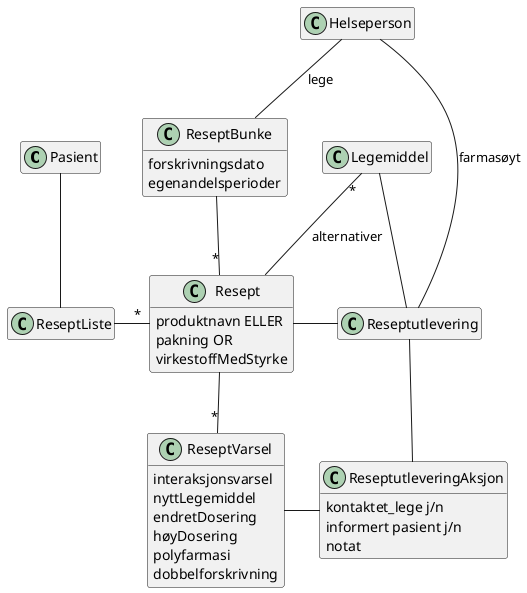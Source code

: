 @startuml

class Pasient

class ReseptListe

class Resept {
    produktnavn ELLER
    pakning OR
    virkestoffMedStyrke
}

class ReseptBunke {
    forskrivningsdato
    egenandelsperioder
}

class ReseptVarsel {
    interaksjonsvarsel
    nyttLegemiddel
    endretDosering
    høyDosering
    polyfarmasi
    dobbelforskrivning
}

class Legemiddel

class Helseperson

class Reseptutlevering

class ReseptutleveringAksjon {
    kontaktet_lege j/n
    informert pasient j/n
    notat
}

Pasient -down- ReseptListe
ReseptListe -right- "*" Resept
ReseptBunke -up- Helseperson: lege
Resept "*" -up- ReseptBunke
Resept -down- "*" ReseptVarsel
Resept -right- Reseptutlevering
Reseptutlevering -down- ReseptutleveringAksjon
ReseptVarsel -right- ReseptutleveringAksjon

Resept -up- "*" Legemiddel: alternativer
Reseptutlevering -up- Legemiddel
Reseptutlevering -up- Helseperson: farmasøyt

hide empty members
hide methods
@enduml
